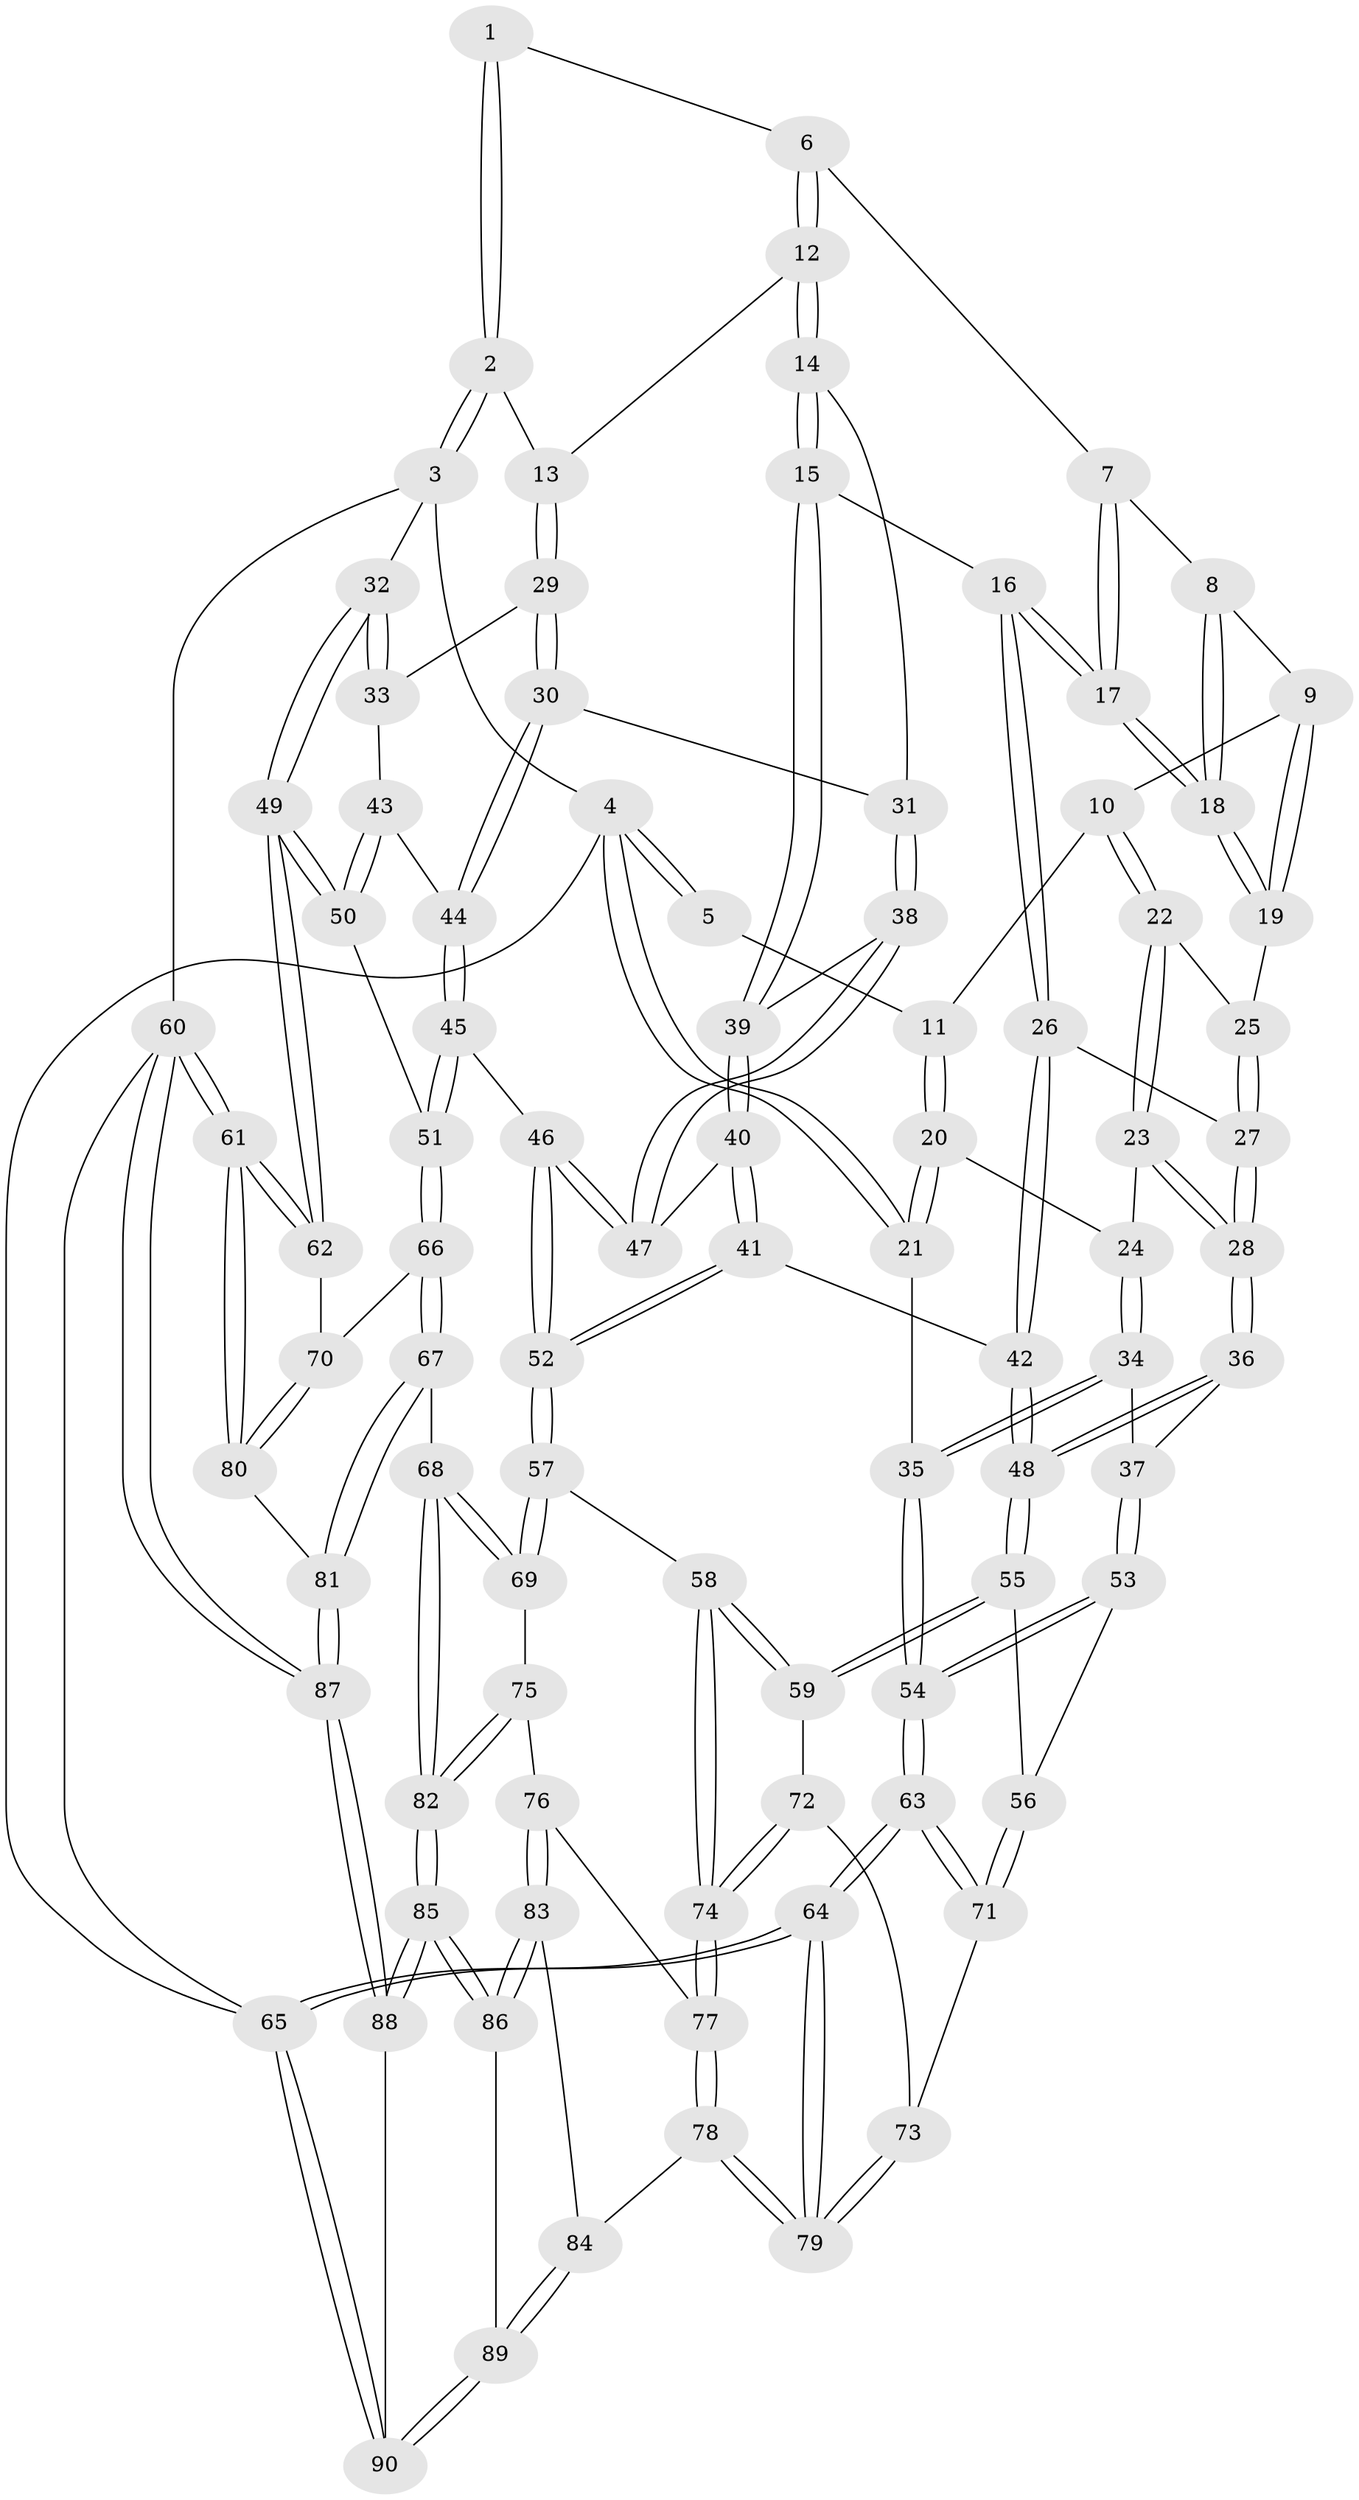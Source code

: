 // coarse degree distribution, {4: 0.45098039215686275, 6: 0.0784313725490196, 5: 0.39215686274509803, 3: 0.0784313725490196}
// Generated by graph-tools (version 1.1) at 2025/42/03/06/25 10:42:27]
// undirected, 90 vertices, 222 edges
graph export_dot {
graph [start="1"]
  node [color=gray90,style=filled];
  1 [pos="+0.4338792807402864+0"];
  2 [pos="+0.9560957626702198+0"];
  3 [pos="+1+0"];
  4 [pos="+0+0"];
  5 [pos="+0.18734599139315639+0"];
  6 [pos="+0.4478784818735963+0"];
  7 [pos="+0.4172990968239871+0.03401653376032813"];
  8 [pos="+0.32121455783400144+0.07003656947067687"];
  9 [pos="+0.3190435988322178+0.0697164428721124"];
  10 [pos="+0.24701977591492652+0.04134785429365011"];
  11 [pos="+0.22605413583559694+0.006953022157887787"];
  12 [pos="+0.5605507531293189+0.11634674899363648"];
  13 [pos="+0.8182255144270816+0"];
  14 [pos="+0.5393248345324373+0.17023612042777084"];
  15 [pos="+0.4719277527435706+0.22055409981674826"];
  16 [pos="+0.41836754290116046+0.21874624729051004"];
  17 [pos="+0.4024494648379771+0.1809126860616582"];
  18 [pos="+0.39570569331226846+0.17549655565785668"];
  19 [pos="+0.3137178549940955+0.13980053544003726"];
  20 [pos="+0.09970895631723384+0.14339734596558093"];
  21 [pos="+0+0"];
  22 [pos="+0.2471095487337096+0.12415262926217488"];
  23 [pos="+0.24084415958830516+0.132740660152507"];
  24 [pos="+0.13771472088701997+0.20049327492727118"];
  25 [pos="+0.2790426156367004+0.14170516894101573"];
  26 [pos="+0.38439471970949235+0.24625617786688547"];
  27 [pos="+0.32164006375672344+0.26105201814421075"];
  28 [pos="+0.27900619202417426+0.28026390040212773"];
  29 [pos="+0.7925712625495467+0.1891188783347449"];
  30 [pos="+0.7865043109020455+0.2055540443619508"];
  31 [pos="+0.6587148584493403+0.2522812280830222"];
  32 [pos="+1+0.1890333799090315"];
  33 [pos="+0.990593687627377+0.2683858518718718"];
  34 [pos="+0.145110192897316+0.24747168801602532"];
  35 [pos="+0+0.32057042219084564"];
  36 [pos="+0.20863692380010215+0.32884888054441447"];
  37 [pos="+0.20708125362467808+0.3292233443414761"];
  38 [pos="+0.6323406684872599+0.314267228678708"];
  39 [pos="+0.5247749138388963+0.32106304489389786"];
  40 [pos="+0.5150331432564759+0.3730764160377548"];
  41 [pos="+0.5102731267651044+0.3860546939962968"];
  42 [pos="+0.4093768778189409+0.40333362602315914"];
  43 [pos="+0.9059647699922562+0.34189993424978316"];
  44 [pos="+0.8090015578048032+0.3111473097235884"];
  45 [pos="+0.7293774202427167+0.47622177476637095"];
  46 [pos="+0.721845903310349+0.4775007939147429"];
  47 [pos="+0.6612570956969598+0.3824140017594819"];
  48 [pos="+0.3831776901686559+0.4350902558810211"];
  49 [pos="+1+0.5067874484930994"];
  50 [pos="+0.9619378026426881+0.4449628784458755"];
  51 [pos="+0.7944271168064183+0.5091981553630048"];
  52 [pos="+0.5989641066455536+0.5607000687291487"];
  53 [pos="+0.10769679059750514+0.5144614628632861"];
  54 [pos="+0+0.6340758275933224"];
  55 [pos="+0.37818721831144403+0.5686314291854337"];
  56 [pos="+0.25273311832192824+0.5477472316978228"];
  57 [pos="+0.5726281461028895+0.601421738793287"];
  58 [pos="+0.5579204031106596+0.6032290180524604"];
  59 [pos="+0.38421561655274633+0.5745722016174536"];
  60 [pos="+1+1"];
  61 [pos="+1+0.9246154231940068"];
  62 [pos="+1+0.600445550926891"];
  63 [pos="+0+0.8740462828602215"];
  64 [pos="+0+1"];
  65 [pos="+0+1"];
  66 [pos="+0.8853009004540185+0.6686828716699177"];
  67 [pos="+0.8127384324616507+0.7818769670087804"];
  68 [pos="+0.7979739779878527+0.7843100463301673"];
  69 [pos="+0.6604497087208582+0.7574190237499525"];
  70 [pos="+1+0.6178610616767204"];
  71 [pos="+0.2557429996292055+0.7279365808661901"];
  72 [pos="+0.3428086957038576+0.6889931825435831"];
  73 [pos="+0.3133557184507667+0.7148779238276445"];
  74 [pos="+0.4343314980387581+0.794620009032999"];
  75 [pos="+0.630261413508662+0.801218416092293"];
  76 [pos="+0.581943146968911+0.8343479358981237"];
  77 [pos="+0.4343947717887452+0.82978144282073"];
  78 [pos="+0.3963650750521759+0.8761013566457446"];
  79 [pos="+0.345513138541292+0.8871635341821286"];
  80 [pos="+0.9126104893109308+0.8537928223914656"];
  81 [pos="+0.8834063792025494+0.8535118388635428"];
  82 [pos="+0.6958967227993957+1"];
  83 [pos="+0.5725163821148712+0.8636482856905091"];
  84 [pos="+0.4508046980445837+0.9327747856927193"];
  85 [pos="+0.6882367910457735+1"];
  86 [pos="+0.5564363898392234+0.9556462961099482"];
  87 [pos="+0.9011630532238648+1"];
  88 [pos="+0.6911264785225205+1"];
  89 [pos="+0.45574975082526714+0.9397783434221911"];
  90 [pos="+0.44643506996846144+1"];
  1 -- 2;
  1 -- 2;
  1 -- 6;
  2 -- 3;
  2 -- 3;
  2 -- 13;
  3 -- 4;
  3 -- 32;
  3 -- 60;
  4 -- 5;
  4 -- 5;
  4 -- 21;
  4 -- 21;
  4 -- 65;
  5 -- 11;
  6 -- 7;
  6 -- 12;
  6 -- 12;
  7 -- 8;
  7 -- 17;
  7 -- 17;
  8 -- 9;
  8 -- 18;
  8 -- 18;
  9 -- 10;
  9 -- 19;
  9 -- 19;
  10 -- 11;
  10 -- 22;
  10 -- 22;
  11 -- 20;
  11 -- 20;
  12 -- 13;
  12 -- 14;
  12 -- 14;
  13 -- 29;
  13 -- 29;
  14 -- 15;
  14 -- 15;
  14 -- 31;
  15 -- 16;
  15 -- 39;
  15 -- 39;
  16 -- 17;
  16 -- 17;
  16 -- 26;
  16 -- 26;
  17 -- 18;
  17 -- 18;
  18 -- 19;
  18 -- 19;
  19 -- 25;
  20 -- 21;
  20 -- 21;
  20 -- 24;
  21 -- 35;
  22 -- 23;
  22 -- 23;
  22 -- 25;
  23 -- 24;
  23 -- 28;
  23 -- 28;
  24 -- 34;
  24 -- 34;
  25 -- 27;
  25 -- 27;
  26 -- 27;
  26 -- 42;
  26 -- 42;
  27 -- 28;
  27 -- 28;
  28 -- 36;
  28 -- 36;
  29 -- 30;
  29 -- 30;
  29 -- 33;
  30 -- 31;
  30 -- 44;
  30 -- 44;
  31 -- 38;
  31 -- 38;
  32 -- 33;
  32 -- 33;
  32 -- 49;
  32 -- 49;
  33 -- 43;
  34 -- 35;
  34 -- 35;
  34 -- 37;
  35 -- 54;
  35 -- 54;
  36 -- 37;
  36 -- 48;
  36 -- 48;
  37 -- 53;
  37 -- 53;
  38 -- 39;
  38 -- 47;
  38 -- 47;
  39 -- 40;
  39 -- 40;
  40 -- 41;
  40 -- 41;
  40 -- 47;
  41 -- 42;
  41 -- 52;
  41 -- 52;
  42 -- 48;
  42 -- 48;
  43 -- 44;
  43 -- 50;
  43 -- 50;
  44 -- 45;
  44 -- 45;
  45 -- 46;
  45 -- 51;
  45 -- 51;
  46 -- 47;
  46 -- 47;
  46 -- 52;
  46 -- 52;
  48 -- 55;
  48 -- 55;
  49 -- 50;
  49 -- 50;
  49 -- 62;
  49 -- 62;
  50 -- 51;
  51 -- 66;
  51 -- 66;
  52 -- 57;
  52 -- 57;
  53 -- 54;
  53 -- 54;
  53 -- 56;
  54 -- 63;
  54 -- 63;
  55 -- 56;
  55 -- 59;
  55 -- 59;
  56 -- 71;
  56 -- 71;
  57 -- 58;
  57 -- 69;
  57 -- 69;
  58 -- 59;
  58 -- 59;
  58 -- 74;
  58 -- 74;
  59 -- 72;
  60 -- 61;
  60 -- 61;
  60 -- 87;
  60 -- 87;
  60 -- 65;
  61 -- 62;
  61 -- 62;
  61 -- 80;
  61 -- 80;
  62 -- 70;
  63 -- 64;
  63 -- 64;
  63 -- 71;
  63 -- 71;
  64 -- 65;
  64 -- 65;
  64 -- 79;
  64 -- 79;
  65 -- 90;
  65 -- 90;
  66 -- 67;
  66 -- 67;
  66 -- 70;
  67 -- 68;
  67 -- 81;
  67 -- 81;
  68 -- 69;
  68 -- 69;
  68 -- 82;
  68 -- 82;
  69 -- 75;
  70 -- 80;
  70 -- 80;
  71 -- 73;
  72 -- 73;
  72 -- 74;
  72 -- 74;
  73 -- 79;
  73 -- 79;
  74 -- 77;
  74 -- 77;
  75 -- 76;
  75 -- 82;
  75 -- 82;
  76 -- 77;
  76 -- 83;
  76 -- 83;
  77 -- 78;
  77 -- 78;
  78 -- 79;
  78 -- 79;
  78 -- 84;
  80 -- 81;
  81 -- 87;
  81 -- 87;
  82 -- 85;
  82 -- 85;
  83 -- 84;
  83 -- 86;
  83 -- 86;
  84 -- 89;
  84 -- 89;
  85 -- 86;
  85 -- 86;
  85 -- 88;
  85 -- 88;
  86 -- 89;
  87 -- 88;
  87 -- 88;
  88 -- 90;
  89 -- 90;
  89 -- 90;
}
